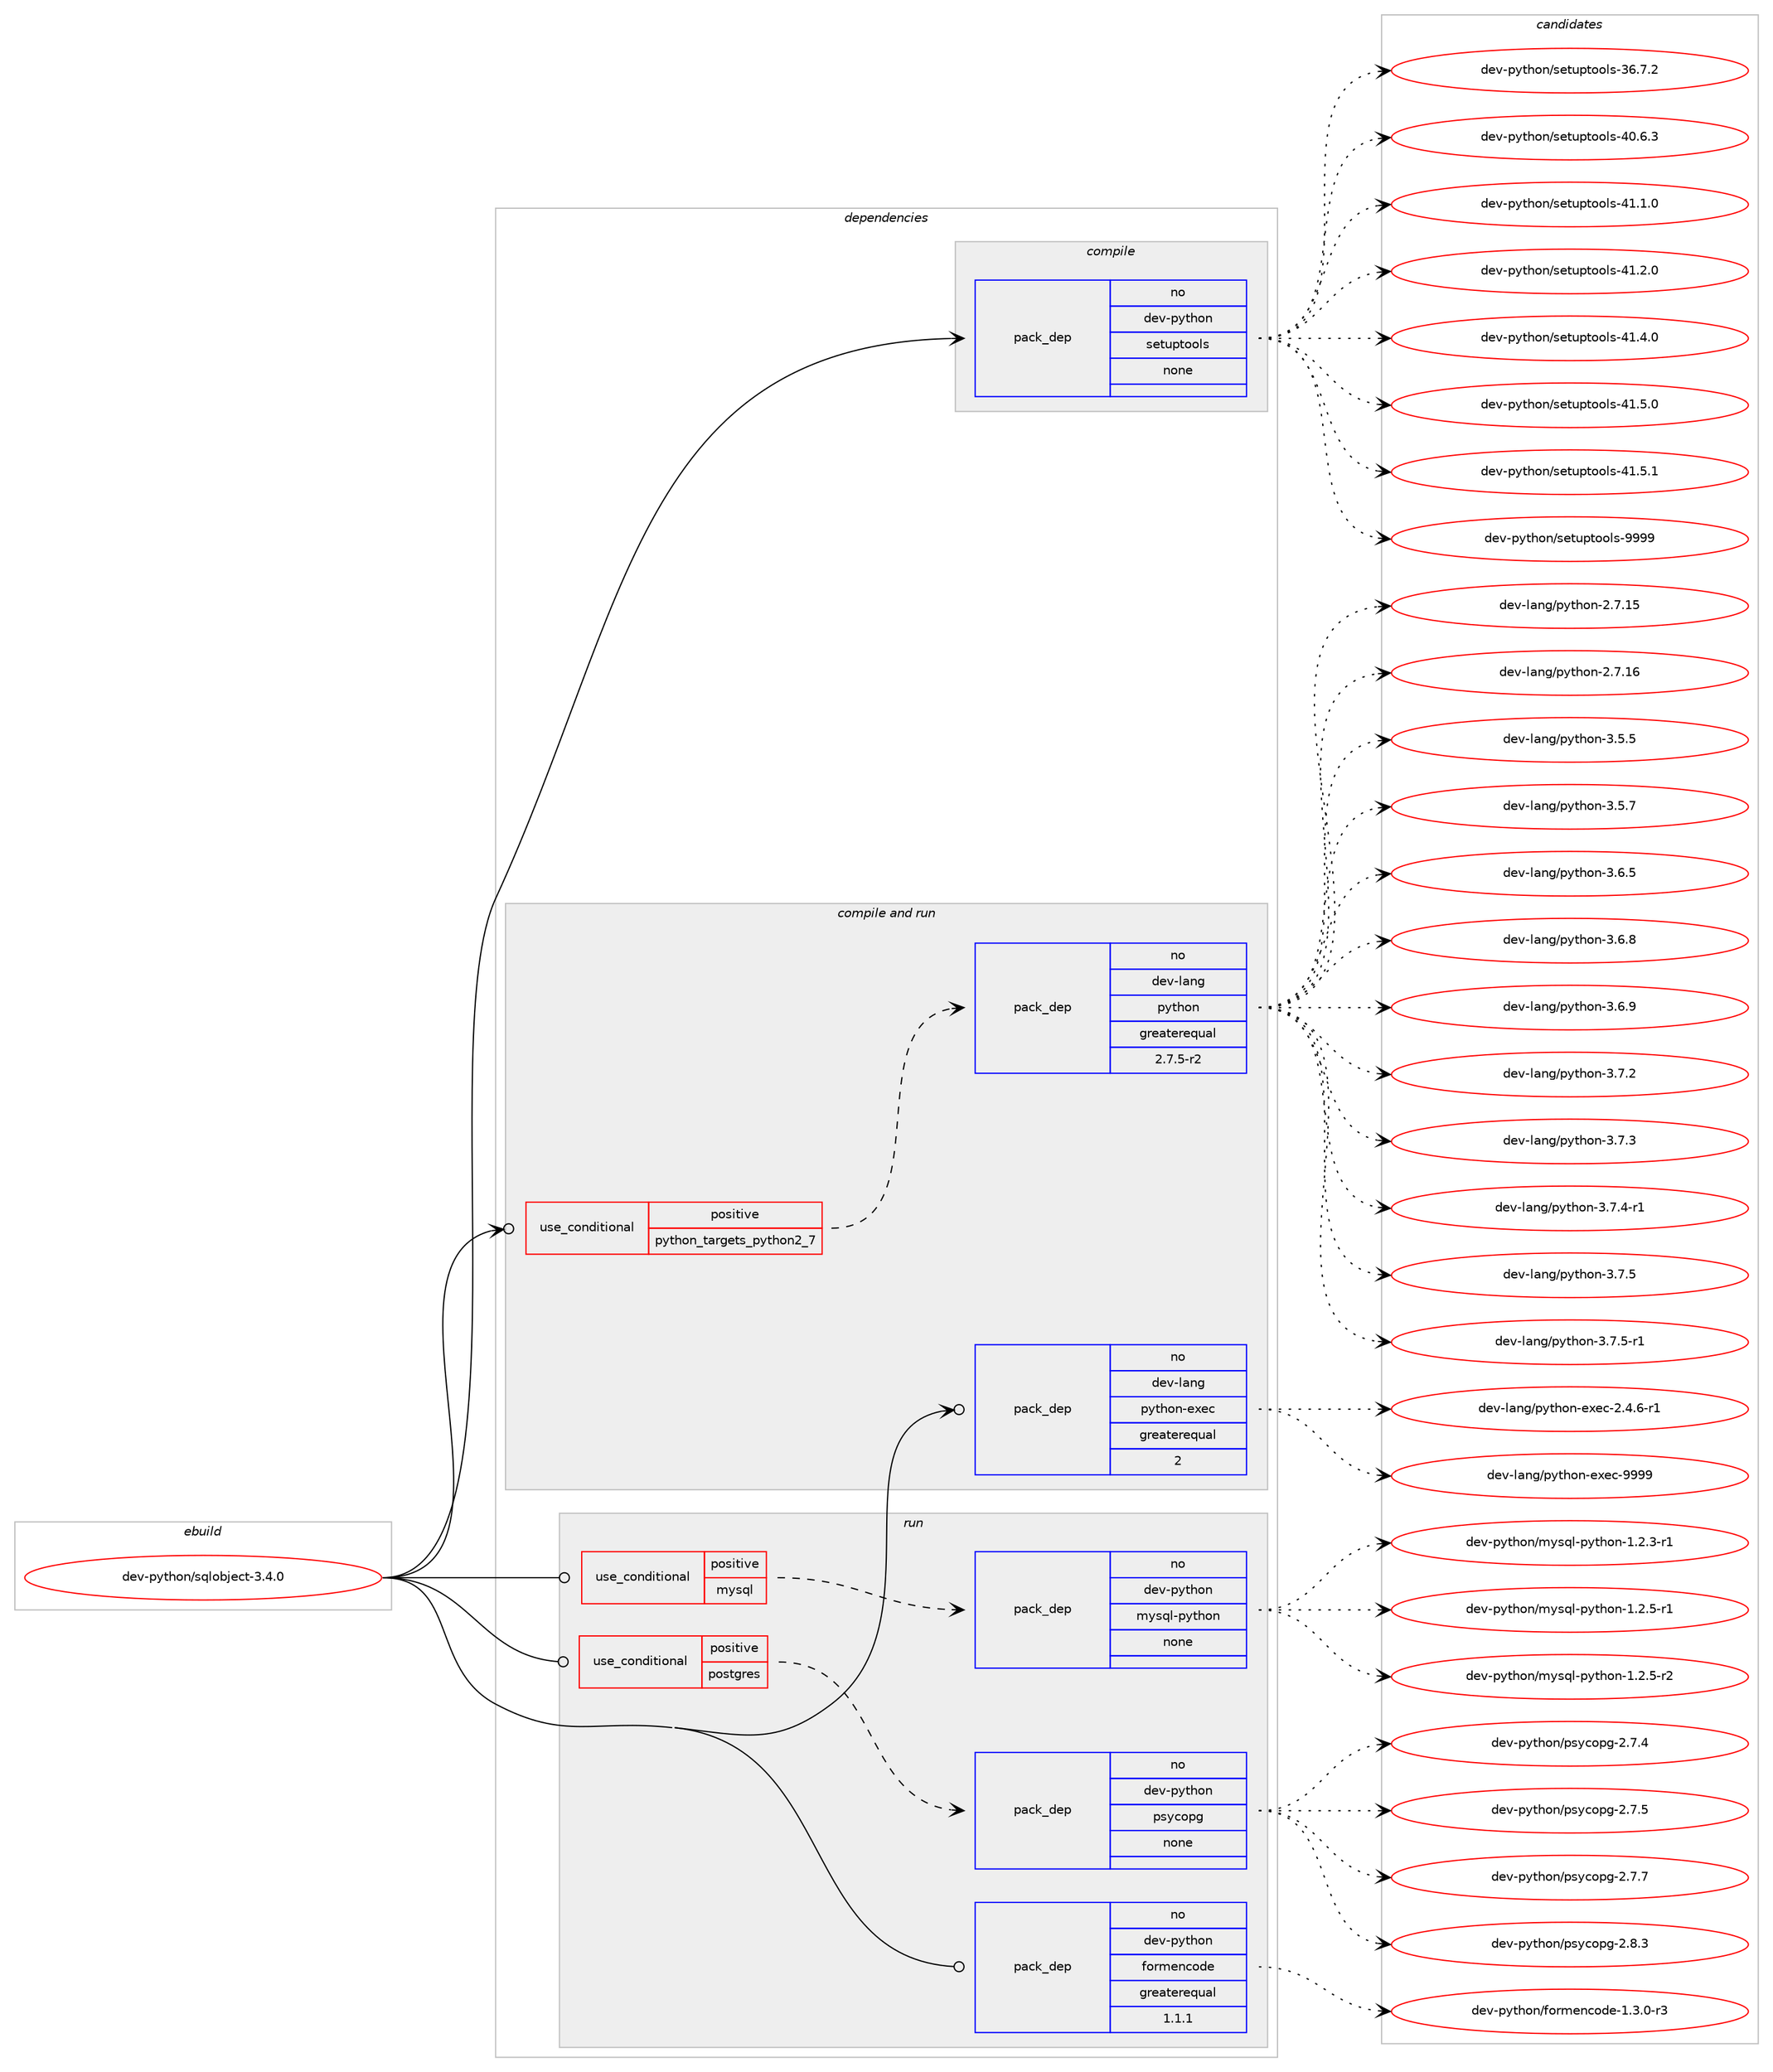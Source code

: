 digraph prolog {

# *************
# Graph options
# *************

newrank=true;
concentrate=true;
compound=true;
graph [rankdir=LR,fontname=Helvetica,fontsize=10,ranksep=1.5];#, ranksep=2.5, nodesep=0.2];
edge  [arrowhead=vee];
node  [fontname=Helvetica,fontsize=10];

# **********
# The ebuild
# **********

subgraph cluster_leftcol {
color=gray;
rank=same;
label=<<i>ebuild</i>>;
id [label="dev-python/sqlobject-3.4.0", color=red, width=4, href="../dev-python/sqlobject-3.4.0.svg"];
}

# ****************
# The dependencies
# ****************

subgraph cluster_midcol {
color=gray;
label=<<i>dependencies</i>>;
subgraph cluster_compile {
fillcolor="#eeeeee";
style=filled;
label=<<i>compile</i>>;
subgraph pack477250 {
dependency639045 [label=<<TABLE BORDER="0" CELLBORDER="1" CELLSPACING="0" CELLPADDING="4" WIDTH="220"><TR><TD ROWSPAN="6" CELLPADDING="30">pack_dep</TD></TR><TR><TD WIDTH="110">no</TD></TR><TR><TD>dev-python</TD></TR><TR><TD>setuptools</TD></TR><TR><TD>none</TD></TR><TR><TD></TD></TR></TABLE>>, shape=none, color=blue];
}
id:e -> dependency639045:w [weight=20,style="solid",arrowhead="vee"];
}
subgraph cluster_compileandrun {
fillcolor="#eeeeee";
style=filled;
label=<<i>compile and run</i>>;
subgraph cond149914 {
dependency639046 [label=<<TABLE BORDER="0" CELLBORDER="1" CELLSPACING="0" CELLPADDING="4"><TR><TD ROWSPAN="3" CELLPADDING="10">use_conditional</TD></TR><TR><TD>positive</TD></TR><TR><TD>python_targets_python2_7</TD></TR></TABLE>>, shape=none, color=red];
subgraph pack477251 {
dependency639047 [label=<<TABLE BORDER="0" CELLBORDER="1" CELLSPACING="0" CELLPADDING="4" WIDTH="220"><TR><TD ROWSPAN="6" CELLPADDING="30">pack_dep</TD></TR><TR><TD WIDTH="110">no</TD></TR><TR><TD>dev-lang</TD></TR><TR><TD>python</TD></TR><TR><TD>greaterequal</TD></TR><TR><TD>2.7.5-r2</TD></TR></TABLE>>, shape=none, color=blue];
}
dependency639046:e -> dependency639047:w [weight=20,style="dashed",arrowhead="vee"];
}
id:e -> dependency639046:w [weight=20,style="solid",arrowhead="odotvee"];
subgraph pack477252 {
dependency639048 [label=<<TABLE BORDER="0" CELLBORDER="1" CELLSPACING="0" CELLPADDING="4" WIDTH="220"><TR><TD ROWSPAN="6" CELLPADDING="30">pack_dep</TD></TR><TR><TD WIDTH="110">no</TD></TR><TR><TD>dev-lang</TD></TR><TR><TD>python-exec</TD></TR><TR><TD>greaterequal</TD></TR><TR><TD>2</TD></TR></TABLE>>, shape=none, color=blue];
}
id:e -> dependency639048:w [weight=20,style="solid",arrowhead="odotvee"];
}
subgraph cluster_run {
fillcolor="#eeeeee";
style=filled;
label=<<i>run</i>>;
subgraph cond149915 {
dependency639049 [label=<<TABLE BORDER="0" CELLBORDER="1" CELLSPACING="0" CELLPADDING="4"><TR><TD ROWSPAN="3" CELLPADDING="10">use_conditional</TD></TR><TR><TD>positive</TD></TR><TR><TD>mysql</TD></TR></TABLE>>, shape=none, color=red];
subgraph pack477253 {
dependency639050 [label=<<TABLE BORDER="0" CELLBORDER="1" CELLSPACING="0" CELLPADDING="4" WIDTH="220"><TR><TD ROWSPAN="6" CELLPADDING="30">pack_dep</TD></TR><TR><TD WIDTH="110">no</TD></TR><TR><TD>dev-python</TD></TR><TR><TD>mysql-python</TD></TR><TR><TD>none</TD></TR><TR><TD></TD></TR></TABLE>>, shape=none, color=blue];
}
dependency639049:e -> dependency639050:w [weight=20,style="dashed",arrowhead="vee"];
}
id:e -> dependency639049:w [weight=20,style="solid",arrowhead="odot"];
subgraph cond149916 {
dependency639051 [label=<<TABLE BORDER="0" CELLBORDER="1" CELLSPACING="0" CELLPADDING="4"><TR><TD ROWSPAN="3" CELLPADDING="10">use_conditional</TD></TR><TR><TD>positive</TD></TR><TR><TD>postgres</TD></TR></TABLE>>, shape=none, color=red];
subgraph pack477254 {
dependency639052 [label=<<TABLE BORDER="0" CELLBORDER="1" CELLSPACING="0" CELLPADDING="4" WIDTH="220"><TR><TD ROWSPAN="6" CELLPADDING="30">pack_dep</TD></TR><TR><TD WIDTH="110">no</TD></TR><TR><TD>dev-python</TD></TR><TR><TD>psycopg</TD></TR><TR><TD>none</TD></TR><TR><TD></TD></TR></TABLE>>, shape=none, color=blue];
}
dependency639051:e -> dependency639052:w [weight=20,style="dashed",arrowhead="vee"];
}
id:e -> dependency639051:w [weight=20,style="solid",arrowhead="odot"];
subgraph pack477255 {
dependency639053 [label=<<TABLE BORDER="0" CELLBORDER="1" CELLSPACING="0" CELLPADDING="4" WIDTH="220"><TR><TD ROWSPAN="6" CELLPADDING="30">pack_dep</TD></TR><TR><TD WIDTH="110">no</TD></TR><TR><TD>dev-python</TD></TR><TR><TD>formencode</TD></TR><TR><TD>greaterequal</TD></TR><TR><TD>1.1.1</TD></TR></TABLE>>, shape=none, color=blue];
}
id:e -> dependency639053:w [weight=20,style="solid",arrowhead="odot"];
}
}

# **************
# The candidates
# **************

subgraph cluster_choices {
rank=same;
color=gray;
label=<<i>candidates</i>>;

subgraph choice477250 {
color=black;
nodesep=1;
choice100101118451121211161041111104711510111611711211611111110811545515446554650 [label="dev-python/setuptools-36.7.2", color=red, width=4,href="../dev-python/setuptools-36.7.2.svg"];
choice100101118451121211161041111104711510111611711211611111110811545524846544651 [label="dev-python/setuptools-40.6.3", color=red, width=4,href="../dev-python/setuptools-40.6.3.svg"];
choice100101118451121211161041111104711510111611711211611111110811545524946494648 [label="dev-python/setuptools-41.1.0", color=red, width=4,href="../dev-python/setuptools-41.1.0.svg"];
choice100101118451121211161041111104711510111611711211611111110811545524946504648 [label="dev-python/setuptools-41.2.0", color=red, width=4,href="../dev-python/setuptools-41.2.0.svg"];
choice100101118451121211161041111104711510111611711211611111110811545524946524648 [label="dev-python/setuptools-41.4.0", color=red, width=4,href="../dev-python/setuptools-41.4.0.svg"];
choice100101118451121211161041111104711510111611711211611111110811545524946534648 [label="dev-python/setuptools-41.5.0", color=red, width=4,href="../dev-python/setuptools-41.5.0.svg"];
choice100101118451121211161041111104711510111611711211611111110811545524946534649 [label="dev-python/setuptools-41.5.1", color=red, width=4,href="../dev-python/setuptools-41.5.1.svg"];
choice10010111845112121116104111110471151011161171121161111111081154557575757 [label="dev-python/setuptools-9999", color=red, width=4,href="../dev-python/setuptools-9999.svg"];
dependency639045:e -> choice100101118451121211161041111104711510111611711211611111110811545515446554650:w [style=dotted,weight="100"];
dependency639045:e -> choice100101118451121211161041111104711510111611711211611111110811545524846544651:w [style=dotted,weight="100"];
dependency639045:e -> choice100101118451121211161041111104711510111611711211611111110811545524946494648:w [style=dotted,weight="100"];
dependency639045:e -> choice100101118451121211161041111104711510111611711211611111110811545524946504648:w [style=dotted,weight="100"];
dependency639045:e -> choice100101118451121211161041111104711510111611711211611111110811545524946524648:w [style=dotted,weight="100"];
dependency639045:e -> choice100101118451121211161041111104711510111611711211611111110811545524946534648:w [style=dotted,weight="100"];
dependency639045:e -> choice100101118451121211161041111104711510111611711211611111110811545524946534649:w [style=dotted,weight="100"];
dependency639045:e -> choice10010111845112121116104111110471151011161171121161111111081154557575757:w [style=dotted,weight="100"];
}
subgraph choice477251 {
color=black;
nodesep=1;
choice10010111845108971101034711212111610411111045504655464953 [label="dev-lang/python-2.7.15", color=red, width=4,href="../dev-lang/python-2.7.15.svg"];
choice10010111845108971101034711212111610411111045504655464954 [label="dev-lang/python-2.7.16", color=red, width=4,href="../dev-lang/python-2.7.16.svg"];
choice100101118451089711010347112121116104111110455146534653 [label="dev-lang/python-3.5.5", color=red, width=4,href="../dev-lang/python-3.5.5.svg"];
choice100101118451089711010347112121116104111110455146534655 [label="dev-lang/python-3.5.7", color=red, width=4,href="../dev-lang/python-3.5.7.svg"];
choice100101118451089711010347112121116104111110455146544653 [label="dev-lang/python-3.6.5", color=red, width=4,href="../dev-lang/python-3.6.5.svg"];
choice100101118451089711010347112121116104111110455146544656 [label="dev-lang/python-3.6.8", color=red, width=4,href="../dev-lang/python-3.6.8.svg"];
choice100101118451089711010347112121116104111110455146544657 [label="dev-lang/python-3.6.9", color=red, width=4,href="../dev-lang/python-3.6.9.svg"];
choice100101118451089711010347112121116104111110455146554650 [label="dev-lang/python-3.7.2", color=red, width=4,href="../dev-lang/python-3.7.2.svg"];
choice100101118451089711010347112121116104111110455146554651 [label="dev-lang/python-3.7.3", color=red, width=4,href="../dev-lang/python-3.7.3.svg"];
choice1001011184510897110103471121211161041111104551465546524511449 [label="dev-lang/python-3.7.4-r1", color=red, width=4,href="../dev-lang/python-3.7.4-r1.svg"];
choice100101118451089711010347112121116104111110455146554653 [label="dev-lang/python-3.7.5", color=red, width=4,href="../dev-lang/python-3.7.5.svg"];
choice1001011184510897110103471121211161041111104551465546534511449 [label="dev-lang/python-3.7.5-r1", color=red, width=4,href="../dev-lang/python-3.7.5-r1.svg"];
dependency639047:e -> choice10010111845108971101034711212111610411111045504655464953:w [style=dotted,weight="100"];
dependency639047:e -> choice10010111845108971101034711212111610411111045504655464954:w [style=dotted,weight="100"];
dependency639047:e -> choice100101118451089711010347112121116104111110455146534653:w [style=dotted,weight="100"];
dependency639047:e -> choice100101118451089711010347112121116104111110455146534655:w [style=dotted,weight="100"];
dependency639047:e -> choice100101118451089711010347112121116104111110455146544653:w [style=dotted,weight="100"];
dependency639047:e -> choice100101118451089711010347112121116104111110455146544656:w [style=dotted,weight="100"];
dependency639047:e -> choice100101118451089711010347112121116104111110455146544657:w [style=dotted,weight="100"];
dependency639047:e -> choice100101118451089711010347112121116104111110455146554650:w [style=dotted,weight="100"];
dependency639047:e -> choice100101118451089711010347112121116104111110455146554651:w [style=dotted,weight="100"];
dependency639047:e -> choice1001011184510897110103471121211161041111104551465546524511449:w [style=dotted,weight="100"];
dependency639047:e -> choice100101118451089711010347112121116104111110455146554653:w [style=dotted,weight="100"];
dependency639047:e -> choice1001011184510897110103471121211161041111104551465546534511449:w [style=dotted,weight="100"];
}
subgraph choice477252 {
color=black;
nodesep=1;
choice10010111845108971101034711212111610411111045101120101994550465246544511449 [label="dev-lang/python-exec-2.4.6-r1", color=red, width=4,href="../dev-lang/python-exec-2.4.6-r1.svg"];
choice10010111845108971101034711212111610411111045101120101994557575757 [label="dev-lang/python-exec-9999", color=red, width=4,href="../dev-lang/python-exec-9999.svg"];
dependency639048:e -> choice10010111845108971101034711212111610411111045101120101994550465246544511449:w [style=dotted,weight="100"];
dependency639048:e -> choice10010111845108971101034711212111610411111045101120101994557575757:w [style=dotted,weight="100"];
}
subgraph choice477253 {
color=black;
nodesep=1;
choice1001011184511212111610411111047109121115113108451121211161041111104549465046514511449 [label="dev-python/mysql-python-1.2.3-r1", color=red, width=4,href="../dev-python/mysql-python-1.2.3-r1.svg"];
choice1001011184511212111610411111047109121115113108451121211161041111104549465046534511449 [label="dev-python/mysql-python-1.2.5-r1", color=red, width=4,href="../dev-python/mysql-python-1.2.5-r1.svg"];
choice1001011184511212111610411111047109121115113108451121211161041111104549465046534511450 [label="dev-python/mysql-python-1.2.5-r2", color=red, width=4,href="../dev-python/mysql-python-1.2.5-r2.svg"];
dependency639050:e -> choice1001011184511212111610411111047109121115113108451121211161041111104549465046514511449:w [style=dotted,weight="100"];
dependency639050:e -> choice1001011184511212111610411111047109121115113108451121211161041111104549465046534511449:w [style=dotted,weight="100"];
dependency639050:e -> choice1001011184511212111610411111047109121115113108451121211161041111104549465046534511450:w [style=dotted,weight="100"];
}
subgraph choice477254 {
color=black;
nodesep=1;
choice100101118451121211161041111104711211512199111112103455046554652 [label="dev-python/psycopg-2.7.4", color=red, width=4,href="../dev-python/psycopg-2.7.4.svg"];
choice100101118451121211161041111104711211512199111112103455046554653 [label="dev-python/psycopg-2.7.5", color=red, width=4,href="../dev-python/psycopg-2.7.5.svg"];
choice100101118451121211161041111104711211512199111112103455046554655 [label="dev-python/psycopg-2.7.7", color=red, width=4,href="../dev-python/psycopg-2.7.7.svg"];
choice100101118451121211161041111104711211512199111112103455046564651 [label="dev-python/psycopg-2.8.3", color=red, width=4,href="../dev-python/psycopg-2.8.3.svg"];
dependency639052:e -> choice100101118451121211161041111104711211512199111112103455046554652:w [style=dotted,weight="100"];
dependency639052:e -> choice100101118451121211161041111104711211512199111112103455046554653:w [style=dotted,weight="100"];
dependency639052:e -> choice100101118451121211161041111104711211512199111112103455046554655:w [style=dotted,weight="100"];
dependency639052:e -> choice100101118451121211161041111104711211512199111112103455046564651:w [style=dotted,weight="100"];
}
subgraph choice477255 {
color=black;
nodesep=1;
choice1001011184511212111610411111047102111114109101110991111001014549465146484511451 [label="dev-python/formencode-1.3.0-r3", color=red, width=4,href="../dev-python/formencode-1.3.0-r3.svg"];
dependency639053:e -> choice1001011184511212111610411111047102111114109101110991111001014549465146484511451:w [style=dotted,weight="100"];
}
}

}
